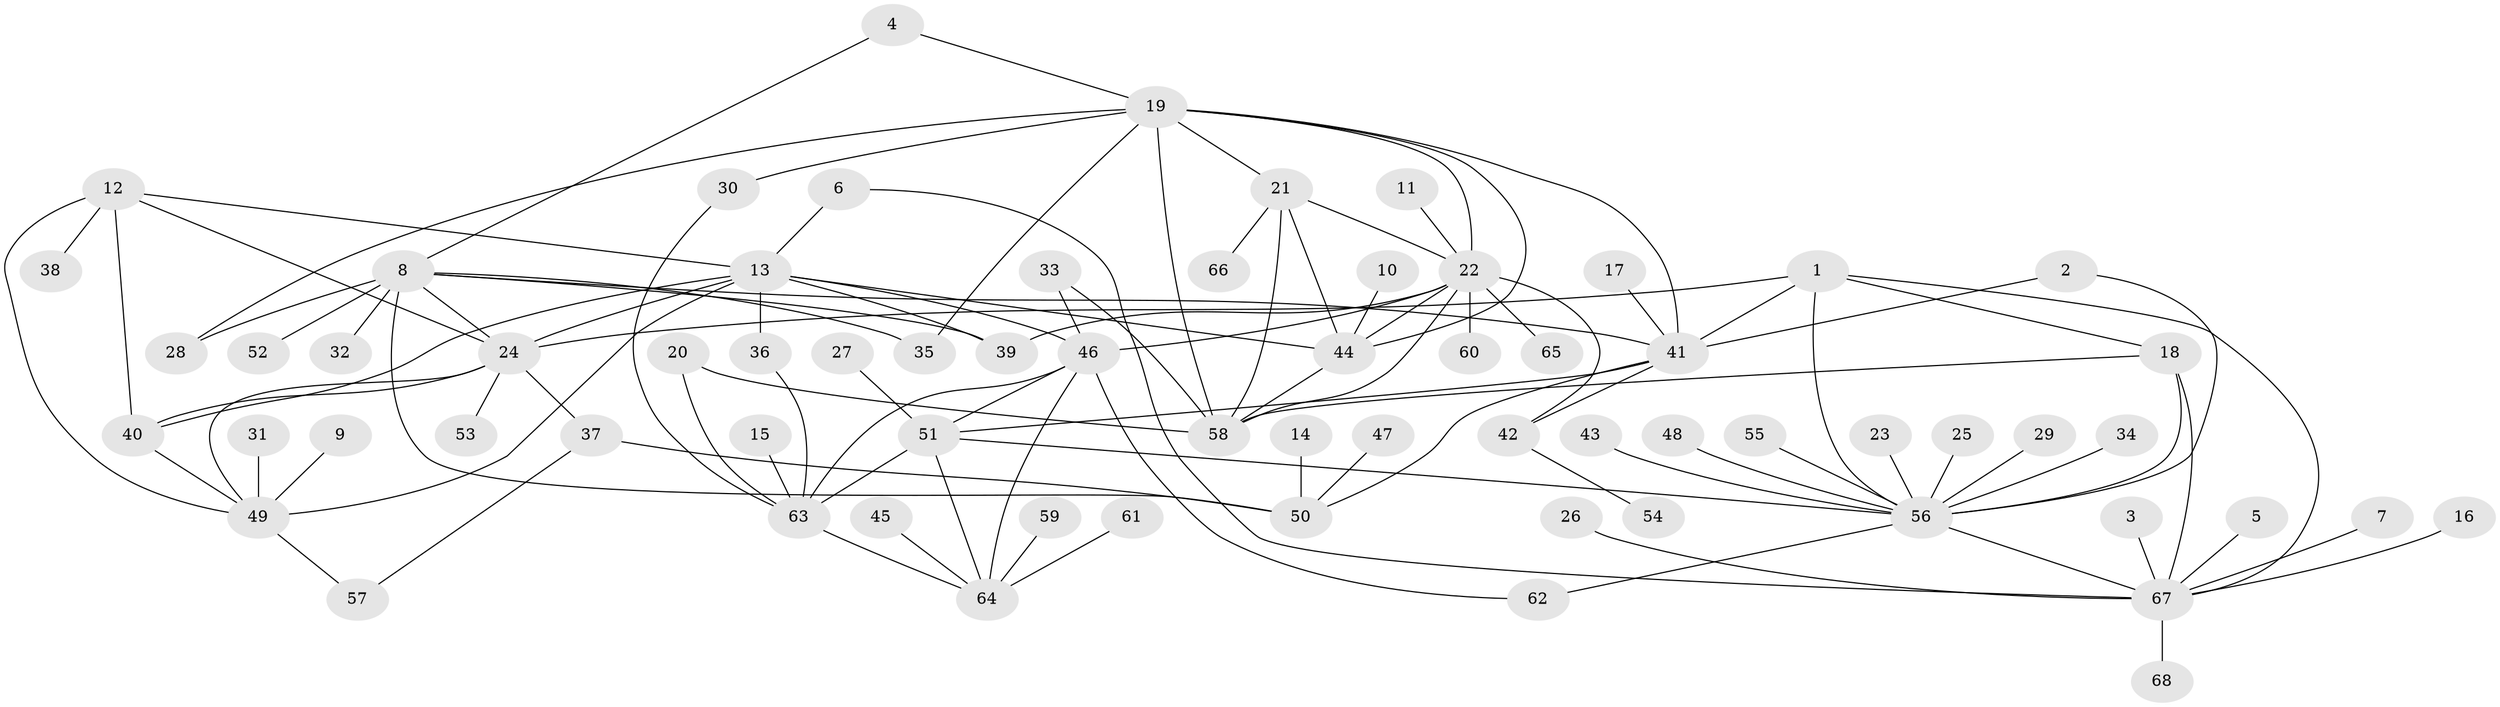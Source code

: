 // original degree distribution, {10: 0.035398230088495575, 9: 0.04424778761061947, 4: 0.017699115044247787, 11: 0.017699115044247787, 12: 0.017699115044247787, 6: 0.035398230088495575, 8: 0.02654867256637168, 7: 0.02654867256637168, 5: 0.008849557522123894, 2: 0.17699115044247787, 1: 0.5663716814159292, 3: 0.02654867256637168}
// Generated by graph-tools (version 1.1) at 2025/37/03/04/25 23:37:31]
// undirected, 68 vertices, 107 edges
graph export_dot {
  node [color=gray90,style=filled];
  1;
  2;
  3;
  4;
  5;
  6;
  7;
  8;
  9;
  10;
  11;
  12;
  13;
  14;
  15;
  16;
  17;
  18;
  19;
  20;
  21;
  22;
  23;
  24;
  25;
  26;
  27;
  28;
  29;
  30;
  31;
  32;
  33;
  34;
  35;
  36;
  37;
  38;
  39;
  40;
  41;
  42;
  43;
  44;
  45;
  46;
  47;
  48;
  49;
  50;
  51;
  52;
  53;
  54;
  55;
  56;
  57;
  58;
  59;
  60;
  61;
  62;
  63;
  64;
  65;
  66;
  67;
  68;
  1 -- 18 [weight=1.0];
  1 -- 24 [weight=1.0];
  1 -- 41 [weight=1.0];
  1 -- 56 [weight=2.0];
  1 -- 67 [weight=1.0];
  2 -- 41 [weight=1.0];
  2 -- 56 [weight=1.0];
  3 -- 67 [weight=1.0];
  4 -- 8 [weight=1.0];
  4 -- 19 [weight=1.0];
  5 -- 67 [weight=1.0];
  6 -- 13 [weight=1.0];
  6 -- 67 [weight=1.0];
  7 -- 67 [weight=1.0];
  8 -- 24 [weight=1.0];
  8 -- 28 [weight=1.0];
  8 -- 32 [weight=1.0];
  8 -- 35 [weight=1.0];
  8 -- 39 [weight=1.0];
  8 -- 41 [weight=2.0];
  8 -- 50 [weight=4.0];
  8 -- 52 [weight=1.0];
  9 -- 49 [weight=1.0];
  10 -- 44 [weight=1.0];
  11 -- 22 [weight=1.0];
  12 -- 13 [weight=1.0];
  12 -- 24 [weight=1.0];
  12 -- 38 [weight=1.0];
  12 -- 40 [weight=1.0];
  12 -- 49 [weight=1.0];
  13 -- 24 [weight=1.0];
  13 -- 36 [weight=1.0];
  13 -- 39 [weight=1.0];
  13 -- 40 [weight=1.0];
  13 -- 44 [weight=1.0];
  13 -- 46 [weight=1.0];
  13 -- 49 [weight=1.0];
  14 -- 50 [weight=1.0];
  15 -- 63 [weight=1.0];
  16 -- 67 [weight=1.0];
  17 -- 41 [weight=1.0];
  18 -- 56 [weight=2.0];
  18 -- 58 [weight=1.0];
  18 -- 67 [weight=1.0];
  19 -- 21 [weight=1.0];
  19 -- 22 [weight=1.0];
  19 -- 28 [weight=1.0];
  19 -- 30 [weight=1.0];
  19 -- 35 [weight=1.0];
  19 -- 41 [weight=1.0];
  19 -- 44 [weight=1.0];
  19 -- 58 [weight=1.0];
  20 -- 58 [weight=1.0];
  20 -- 63 [weight=1.0];
  21 -- 22 [weight=1.0];
  21 -- 44 [weight=1.0];
  21 -- 58 [weight=1.0];
  21 -- 66 [weight=1.0];
  22 -- 39 [weight=1.0];
  22 -- 42 [weight=1.0];
  22 -- 44 [weight=1.0];
  22 -- 46 [weight=1.0];
  22 -- 58 [weight=1.0];
  22 -- 60 [weight=1.0];
  22 -- 65 [weight=1.0];
  23 -- 56 [weight=1.0];
  24 -- 37 [weight=1.0];
  24 -- 40 [weight=1.0];
  24 -- 49 [weight=1.0];
  24 -- 53 [weight=1.0];
  25 -- 56 [weight=1.0];
  26 -- 67 [weight=1.0];
  27 -- 51 [weight=1.0];
  29 -- 56 [weight=1.0];
  30 -- 63 [weight=1.0];
  31 -- 49 [weight=1.0];
  33 -- 46 [weight=1.0];
  33 -- 58 [weight=1.0];
  34 -- 56 [weight=1.0];
  36 -- 63 [weight=1.0];
  37 -- 50 [weight=1.0];
  37 -- 57 [weight=1.0];
  40 -- 49 [weight=1.0];
  41 -- 42 [weight=1.0];
  41 -- 50 [weight=2.0];
  41 -- 51 [weight=1.0];
  42 -- 54 [weight=1.0];
  43 -- 56 [weight=1.0];
  44 -- 58 [weight=1.0];
  45 -- 64 [weight=1.0];
  46 -- 51 [weight=2.0];
  46 -- 62 [weight=1.0];
  46 -- 63 [weight=2.0];
  46 -- 64 [weight=2.0];
  47 -- 50 [weight=1.0];
  48 -- 56 [weight=1.0];
  49 -- 57 [weight=1.0];
  51 -- 56 [weight=1.0];
  51 -- 63 [weight=1.0];
  51 -- 64 [weight=1.0];
  55 -- 56 [weight=1.0];
  56 -- 62 [weight=1.0];
  56 -- 67 [weight=2.0];
  59 -- 64 [weight=1.0];
  61 -- 64 [weight=1.0];
  63 -- 64 [weight=1.0];
  67 -- 68 [weight=1.0];
}
